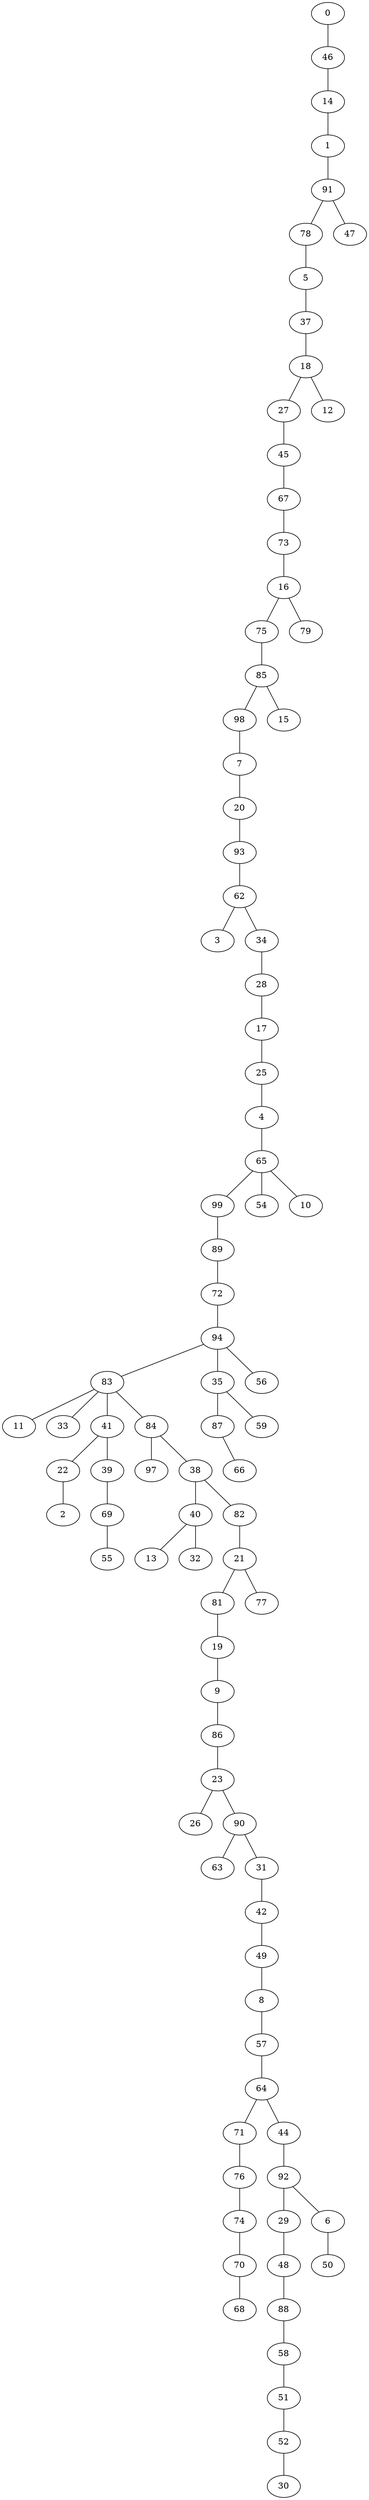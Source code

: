 graph DFS_I_grafoErdos_Renyi_100_138  {
0;
46;
14;
1;
91;
78;
5;
37;
18;
27;
45;
67;
73;
16;
75;
85;
98;
7;
20;
93;
62;
3;
34;
28;
17;
25;
4;
65;
99;
89;
72;
94;
83;
11;
33;
41;
22;
2;
39;
69;
55;
84;
97;
38;
40;
13;
32;
82;
21;
81;
19;
9;
86;
23;
26;
90;
63;
31;
42;
49;
8;
57;
64;
71;
76;
74;
70;
68;
44;
92;
29;
48;
88;
58;
51;
52;
30;
6;
50;
77;
35;
87;
66;
59;
56;
54;
10;
15;
79;
12;
47;
0 -- 46;
46 -- 14;
14 -- 1;
1 -- 91;
91 -- 78;
78 -- 5;
5 -- 37;
37 -- 18;
18 -- 27;
27 -- 45;
45 -- 67;
67 -- 73;
73 -- 16;
16 -- 75;
75 -- 85;
85 -- 98;
98 -- 7;
7 -- 20;
20 -- 93;
93 -- 62;
62 -- 3;
62 -- 34;
34 -- 28;
28 -- 17;
17 -- 25;
25 -- 4;
4 -- 65;
65 -- 99;
99 -- 89;
89 -- 72;
72 -- 94;
94 -- 83;
83 -- 11;
83 -- 33;
83 -- 41;
41 -- 22;
22 -- 2;
41 -- 39;
39 -- 69;
69 -- 55;
83 -- 84;
84 -- 97;
84 -- 38;
38 -- 40;
40 -- 13;
40 -- 32;
38 -- 82;
82 -- 21;
21 -- 81;
81 -- 19;
19 -- 9;
9 -- 86;
86 -- 23;
23 -- 26;
23 -- 90;
90 -- 63;
90 -- 31;
31 -- 42;
42 -- 49;
49 -- 8;
8 -- 57;
57 -- 64;
64 -- 71;
71 -- 76;
76 -- 74;
74 -- 70;
70 -- 68;
64 -- 44;
44 -- 92;
92 -- 29;
29 -- 48;
48 -- 88;
88 -- 58;
58 -- 51;
51 -- 52;
52 -- 30;
92 -- 6;
6 -- 50;
21 -- 77;
94 -- 35;
35 -- 87;
87 -- 66;
35 -- 59;
94 -- 56;
65 -- 54;
65 -- 10;
85 -- 15;
16 -- 79;
18 -- 12;
91 -- 47;
}